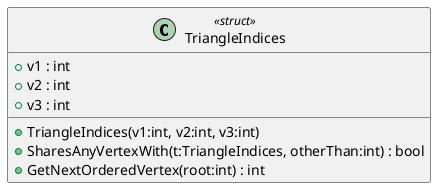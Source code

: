 @startuml
class TriangleIndices <<struct>> {
    + v1 : int
    + v2 : int
    + v3 : int
    + TriangleIndices(v1:int, v2:int, v3:int)
    + SharesAnyVertexWith(t:TriangleIndices, otherThan:int) : bool
    + GetNextOrderedVertex(root:int) : int
}
@enduml
